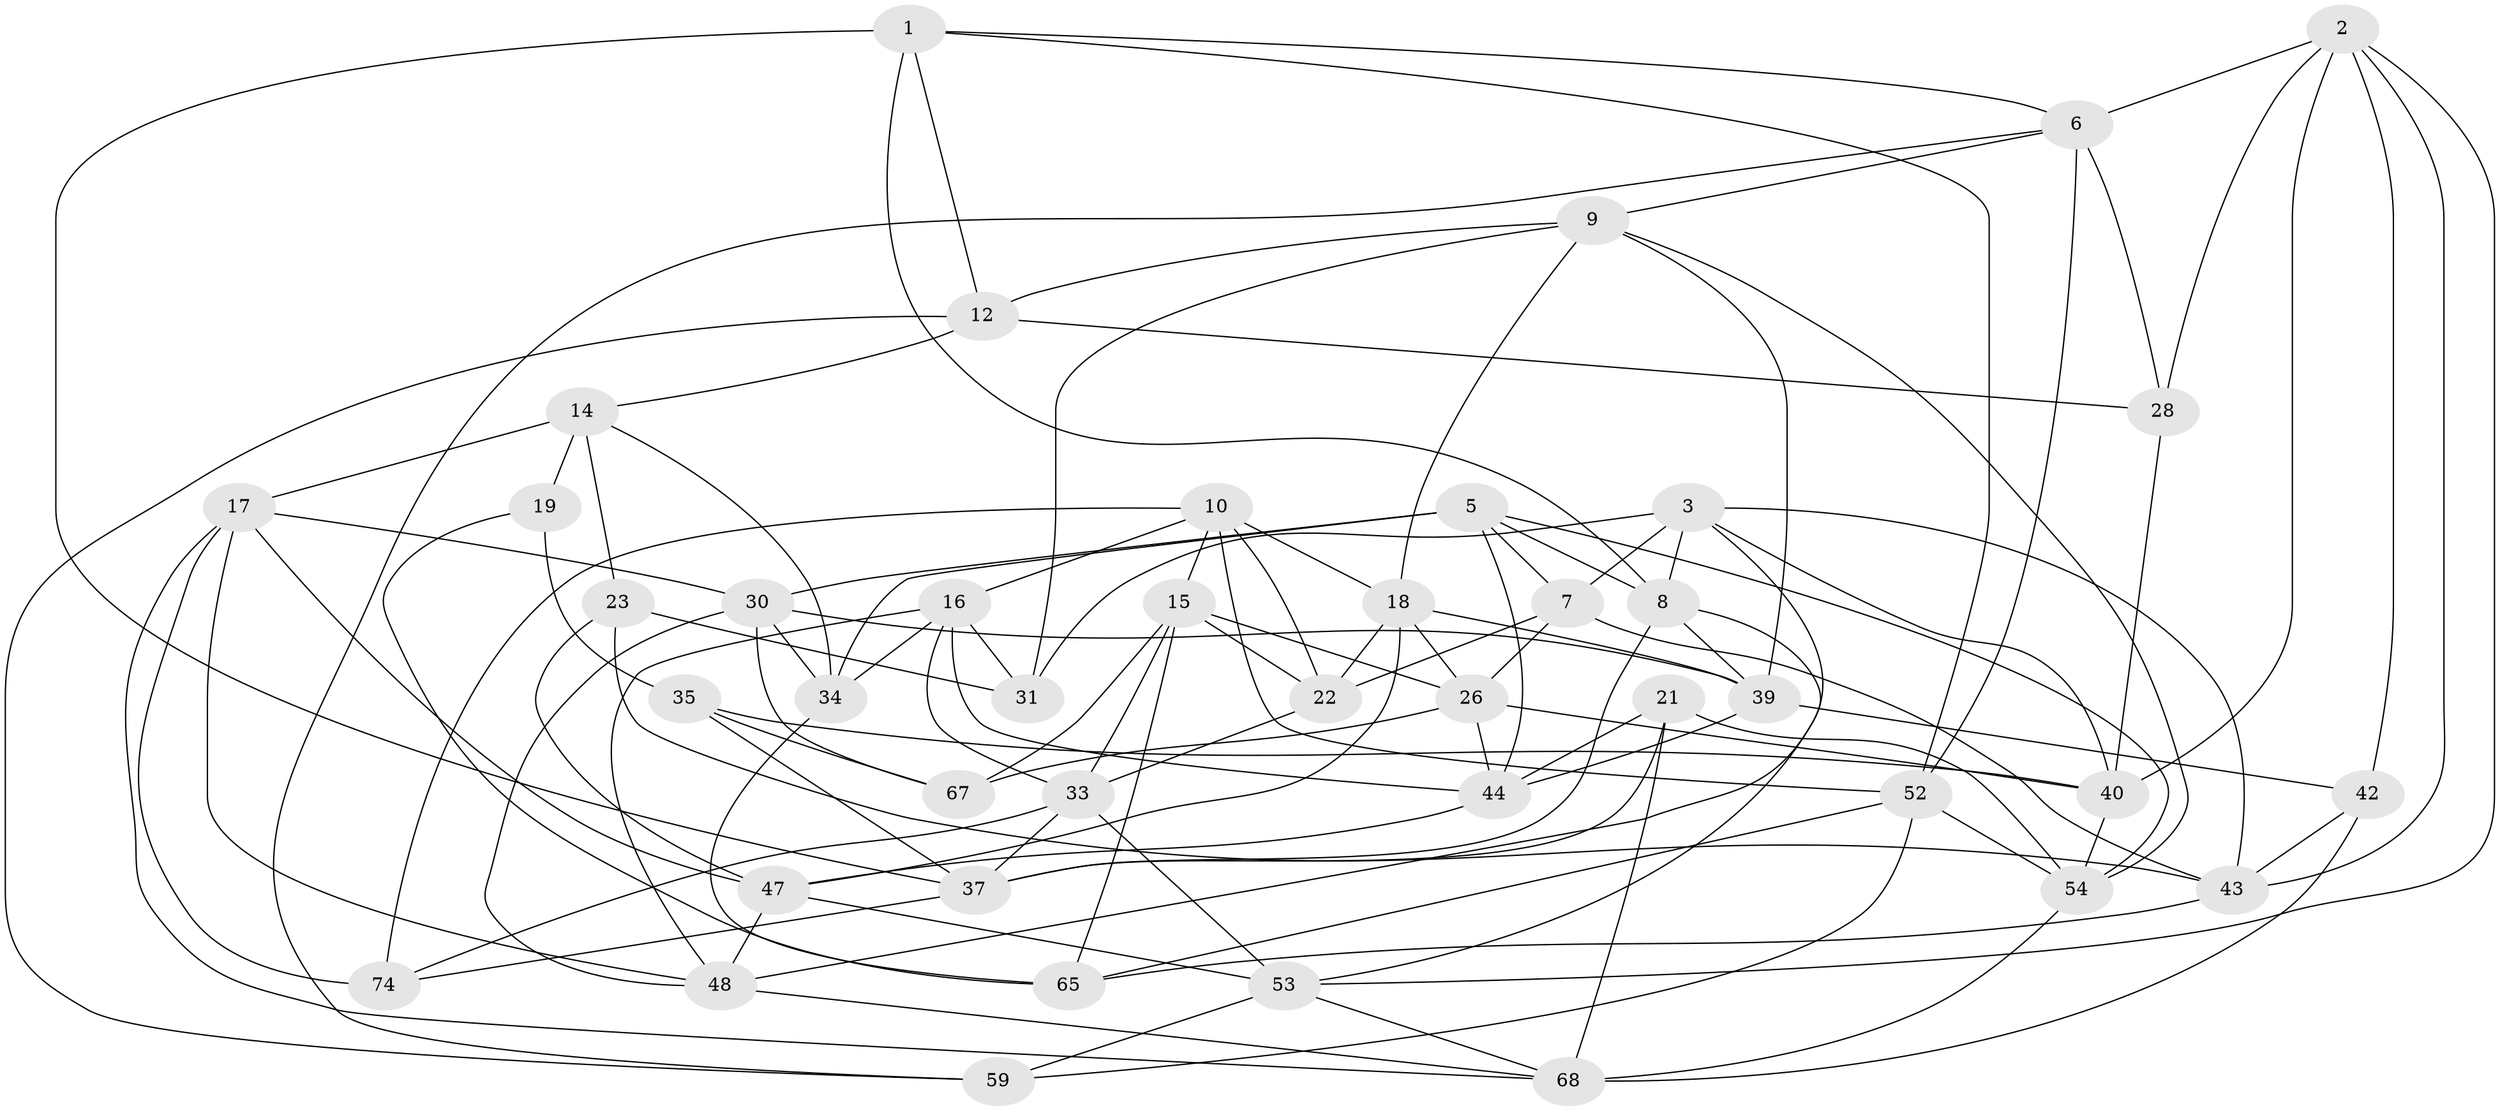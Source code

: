 // original degree distribution, {4: 1.0}
// Generated by graph-tools (version 1.1) at 2025/11/02/27/25 16:11:47]
// undirected, 42 vertices, 112 edges
graph export_dot {
graph [start="1"]
  node [color=gray90,style=filled];
  1 [super="+4"];
  2 [super="+13"];
  3 [super="+56"];
  5 [super="+25"];
  6 [super="+29"];
  7 [super="+11"];
  8 [super="+36"];
  9 [super="+71"];
  10 [super="+49"];
  12 [super="+20"];
  14 [super="+64"];
  15 [super="+32"];
  16 [super="+66"];
  17 [super="+63"];
  18 [super="+38"];
  19;
  21;
  22 [super="+24"];
  23;
  26 [super="+27"];
  28;
  30 [super="+41"];
  31;
  33 [super="+45"];
  34 [super="+51"];
  35;
  37 [super="+60"];
  39 [super="+61"];
  40 [super="+50"];
  42;
  43 [super="+58"];
  44 [super="+46"];
  47 [super="+55"];
  48 [super="+69"];
  52 [super="+57"];
  53 [super="+72"];
  54 [super="+62"];
  59;
  65 [super="+70"];
  67;
  68 [super="+73"];
  74;
  1 -- 52;
  1 -- 6;
  1 -- 12 [weight=2];
  1 -- 8;
  1 -- 37;
  2 -- 53;
  2 -- 40;
  2 -- 28;
  2 -- 42;
  2 -- 6;
  2 -- 43;
  3 -- 40;
  3 -- 8;
  3 -- 43;
  3 -- 48;
  3 -- 31;
  3 -- 7;
  5 -- 30;
  5 -- 8;
  5 -- 34;
  5 -- 44;
  5 -- 54;
  5 -- 7;
  6 -- 28;
  6 -- 9;
  6 -- 59;
  6 -- 52;
  7 -- 43;
  7 -- 22 [weight=2];
  7 -- 26;
  8 -- 53;
  8 -- 37;
  8 -- 39;
  9 -- 54;
  9 -- 18;
  9 -- 12;
  9 -- 31;
  9 -- 39;
  10 -- 52;
  10 -- 74;
  10 -- 18;
  10 -- 22;
  10 -- 16;
  10 -- 15;
  12 -- 28;
  12 -- 14;
  12 -- 59;
  14 -- 19 [weight=2];
  14 -- 17;
  14 -- 23;
  14 -- 34;
  15 -- 26;
  15 -- 22;
  15 -- 67;
  15 -- 65;
  15 -- 33;
  16 -- 44;
  16 -- 33;
  16 -- 48;
  16 -- 34;
  16 -- 31;
  17 -- 74;
  17 -- 68;
  17 -- 48;
  17 -- 30;
  17 -- 47;
  18 -- 47;
  18 -- 26;
  18 -- 22;
  18 -- 39;
  19 -- 65;
  19 -- 35;
  21 -- 68;
  21 -- 44;
  21 -- 37;
  21 -- 54;
  22 -- 33;
  23 -- 43;
  23 -- 47;
  23 -- 31;
  26 -- 67;
  26 -- 44;
  26 -- 40;
  28 -- 40;
  30 -- 48;
  30 -- 34;
  30 -- 67;
  30 -- 39;
  33 -- 74;
  33 -- 37;
  33 -- 53;
  34 -- 65 [weight=2];
  35 -- 40;
  35 -- 67;
  35 -- 37;
  37 -- 74;
  39 -- 42;
  39 -- 44;
  40 -- 54;
  42 -- 43;
  42 -- 68;
  43 -- 65;
  44 -- 47;
  47 -- 53;
  47 -- 48;
  48 -- 68;
  52 -- 65;
  52 -- 59;
  52 -- 54;
  53 -- 59;
  53 -- 68;
  54 -- 68;
}
